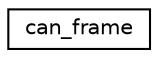digraph "Graphical Class Hierarchy"
{
 // LATEX_PDF_SIZE
  edge [fontname="Helvetica",fontsize="10",labelfontname="Helvetica",labelfontsize="10"];
  node [fontname="Helvetica",fontsize="10",shape=record];
  rankdir="LR";
  Node0 [label="can_frame",height=0.2,width=0.4,color="black", fillcolor="white", style="filled",URL="$structcan__frame.html",tooltip="Controller Area Network frame."];
}
